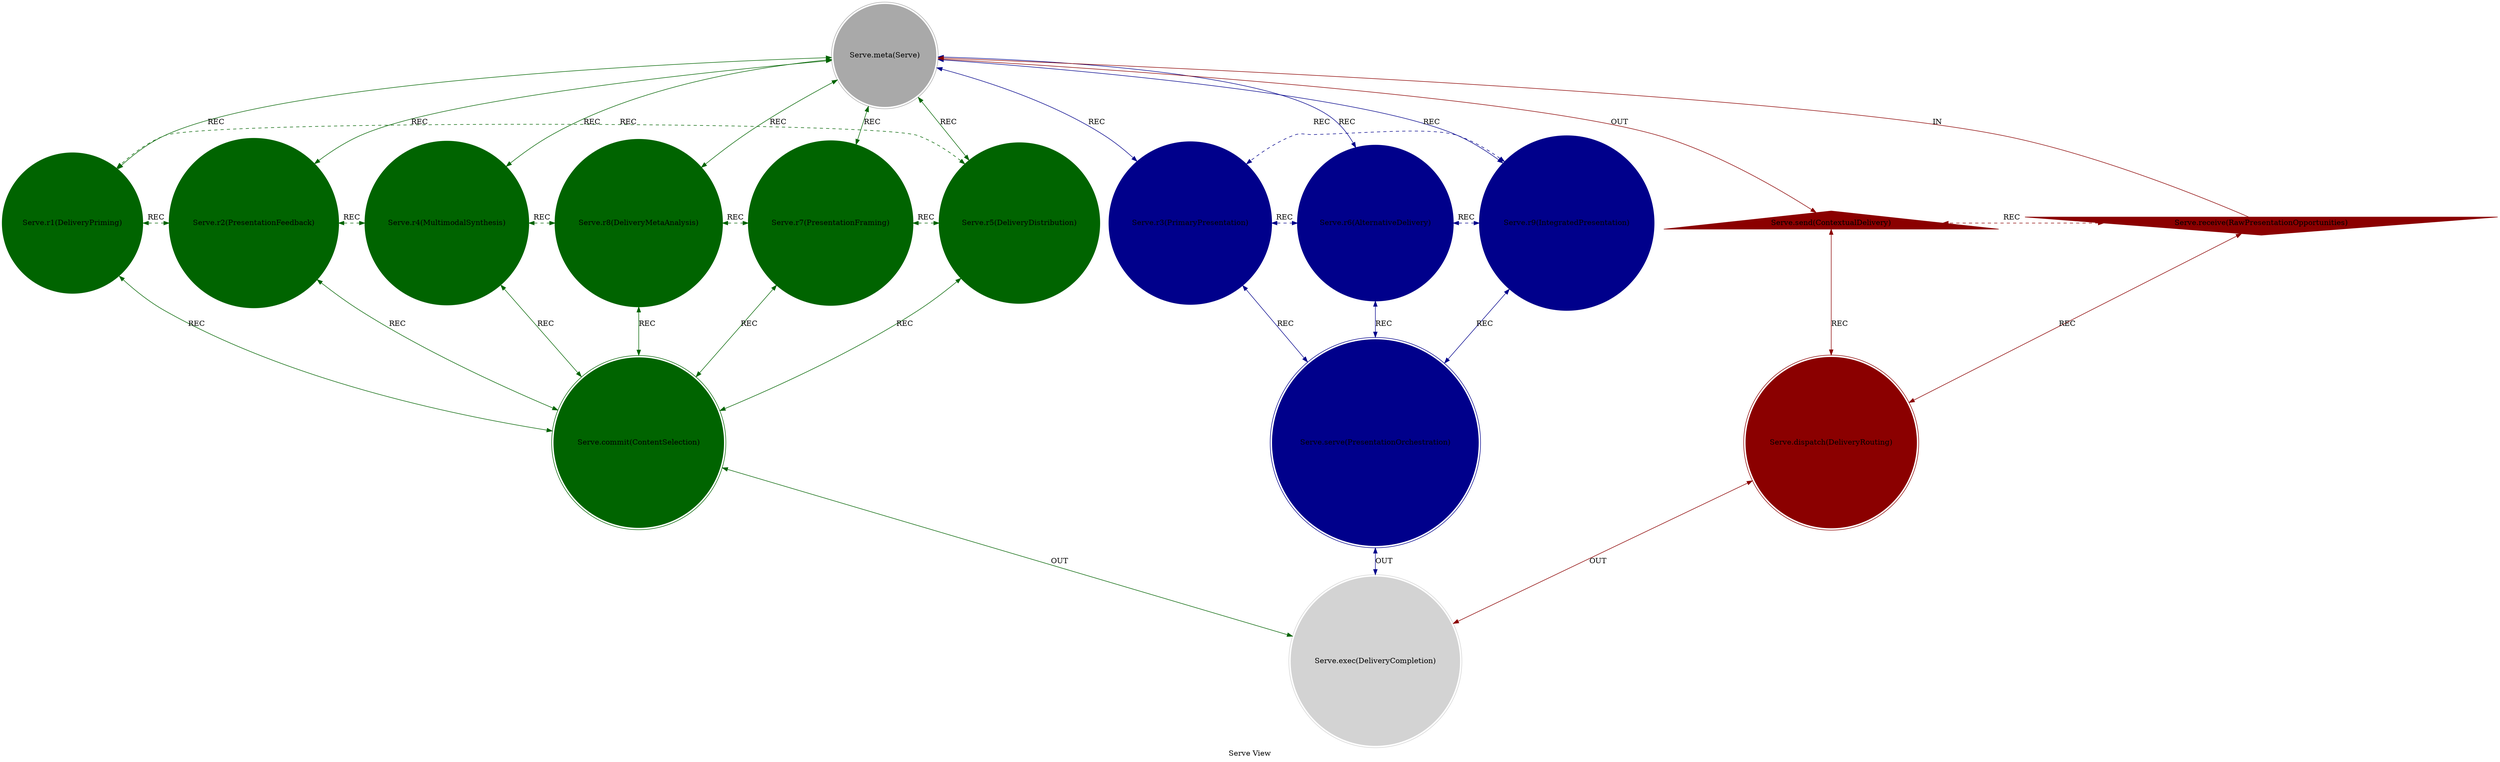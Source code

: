 strict digraph ServeView {
    style = filled;
    color = lightgray;
    node [shape = circle; style = filled; color = lightgreen;];
    edge [color = darkgray;];
    label = "Serve View";
    comment = "Presentation Operator for Contextual Delivery";
    
    spark_0_serve_view_t [label = "Serve.meta(Serve)";comment = "Abstract: The semantic field where potential meanings exist as quantum superpositions before contextual presentation.";shape = doublecircle;color = darkgray;];
    spark_1_serve_view_t [label = "Serve.r1(DeliveryPriming)";comment = "Initiation: Prepares meanings for presentation within specific contextual frames.";color = darkgreen;];
    spark_2_serve_view_t [label = "Serve.r2(PresentationFeedback)";comment = "Response: Adapts delivery based on audience reception and contextual cues.";color = darkgreen;];
    spark_4_serve_view_t [label = "Serve.r4(MultimodalSynthesis)";comment = "Integration: Blends delivery channels for coherent presentation across mediums.";color = darkgreen;];
    spark_8_serve_view_t [label = "Serve.r8(DeliveryMetaAnalysis)";comment = "Reflection: Examines presentation effectiveness and timing strategies.";color = darkgreen;];
    spark_7_serve_view_t [label = "Serve.r7(PresentationFraming)";comment = "Consolidation: Solidifies the delivery context and spatial arrangement.";color = darkgreen;];
    spark_5_serve_view_t [label = "Serve.r5(DeliveryDistribution)";comment = "Propagation: Spreads presentations across temporal and spatial domains.";color = darkgreen;];
    spark_3_serve_view_t [label = "Serve.r3(PrimaryPresentation)";comment = "Thesis: Asserts the dominant delivery mode and contextual frame.";color = darkblue;];
    spark_6_serve_view_t [label = "Serve.r6(AlternativeDelivery)";comment = "Antithesis: Challenges presentation conventions with unconventional timing and placement.";color = darkblue;];
    spark_9_serve_view_t [label = "Serve.r9(IntegratedPresentation)";comment = "Synthesis: Resolves delivery conflicts through adaptive contextual framing.";color = darkblue;];
    spark_a_serve_view_t [label = "Serve.receive(RawPresentationOpportunities)";comment = "Potential: Undelivered meanings awaiting contextual framing.";shape = invtriangle;color = darkred;];
    spark_b_serve_view_t [label = "Serve.send(ContextualDelivery)";comment = "Manifest: Meanings presented within appropriate spatiotemporal frames.";shape = triangle;color = darkred;];
    spark_c_serve_view_t [label = "Serve.dispatch(DeliveryRouting)";comment = "Why-Who: Determines which contexts receive which presentations and why.";shape = doublecircle;color = darkred;];
    spark_d_serve_view_t [label = "Serve.commit(ContentSelection)";comment = "What-How: Chooses specific meanings and delivery methods for presentation.";shape = doublecircle;color = darkgreen;];
    spark_e_serve_view_t [label = "Serve.serve(PresentationOrchestration)";comment = "When-Where: The core operator that contextualizes meanings in time and space.";shape = doublecircle;color = darkblue;];
    spark_f_serve_view_t [label = "Serve.exec(DeliveryCompletion)";comment = "Which-Closure: Finalizes presentations and closes contextual frames.";shape = doublecircle;color = lightgray;];
    
    spark_a_serve_view_t -> spark_0_serve_view_t [label = "IN"; comment = "Undelivered meanings enter the system as presentation opportunities awaiting contextual framing."; color = darkred; constraint = false;];
    spark_0_serve_view_t -> spark_b_serve_view_t [label = "OUT"; comment = "Contextualized presentations emerge ready for audience reception and interaction."; color = darkred;];
    spark_0_serve_view_t -> spark_3_serve_view_t [label = "REC"; comment = "Abstract meanings engage with primary presentation modes to establish delivery conventions."; color = darkblue; dir = both;];
    spark_0_serve_view_t -> spark_6_serve_view_t [label = "REC"; comment = "Potential deliveries interact with alternative presentation strategies to explore contextual variations."; color = darkblue; dir = both;];
    spark_0_serve_view_t -> spark_9_serve_view_t [label = "REC"; comment = "Presentation possibilities seek integrated delivery through adaptive contextual synthesis."; color = darkblue; dir = both;];
    spark_0_serve_view_t -> spark_1_serve_view_t [label = "REC"; comment = "Abstract context primes specific delivery initiation through presentation readiness activation."; color = darkgreen; dir = both;];
    spark_0_serve_view_t -> spark_2_serve_view_t [label = "REC"; comment = "Potential presentations engage response systems to adapt to contextual feedback."; color = darkgreen; dir = both;];
    spark_0_serve_view_t -> spark_4_serve_view_t [label = "REC"; comment = "Multiple delivery channels require integration for coherent multi-modal presentation."; color = darkgreen; dir = both;];
    spark_0_serve_view_t -> spark_8_serve_view_t [label = "REC"; comment = "Delivery processes reflect on their own timing and contextual effectiveness."; color = darkgreen; dir = both;];
    spark_0_serve_view_t -> spark_7_serve_view_t [label = "REC"; comment = "Selected presentations consolidate into stable delivery frames and spatial arrangements."; color = darkgreen; dir = both;];
    spark_0_serve_view_t -> spark_5_serve_view_t [label = "REC"; comment = "Stable presentations propagate across temporal sequences and spatial domains."; color = darkgreen; dir = both;];
    
    spark_a_serve_view_t -> spark_c_serve_view_t [label = "REC"; comment = "Presentation opportunities inform delivery routing by highlighting contextual possibilities."; color = darkred; dir = both;];
    spark_b_serve_view_t -> spark_c_serve_view_t [label = "REC"; comment = "Delivery outcomes refine routing decisions through audience reception feedback."; color = darkred; dir = both;];
    spark_1_serve_view_t -> spark_d_serve_view_t [label = "REC"; comment = "Delivery priming informs content selection by preparing specific contextual frames."; color = darkgreen; dir = both;];
    spark_2_serve_view_t -> spark_d_serve_view_t [label = "REC"; comment = "Presentation feedback guides content selection by revealing audience preferences and contextual fit."; color = darkgreen; dir = both;];
    spark_4_serve_view_t -> spark_d_serve_view_t [label = "REC"; comment = "Multi-modal capabilities enable selection of appropriate delivery channels and medium combinations."; color = darkgreen; dir = both;];
    spark_8_serve_view_t -> spark_d_serve_view_t [label = "REC"; comment = "Delivery reflection informs content selection by evaluating timing and contextual effectiveness."; color = darkgreen; dir = both;];
    spark_7_serve_view_t -> spark_d_serve_view_t [label = "REC"; comment = "Presentation framing reinforces content selection by stabilizing delivery contexts."; color = darkgreen; dir = both;];
    spark_5_serve_view_t -> spark_d_serve_view_t [label = "REC"; comment = "Distribution requirements influence content selection by considering propagation pathways."; color = darkgreen; dir = both;];
    spark_3_serve_view_t -> spark_e_serve_view_t [label = "REC"; comment = "Thesis presentations establish primary timing and spatial conventions for contextual delivery."; color = darkblue; dir = both;];
    spark_6_serve_view_t -> spark_e_serve_view_t [label = "REC"; comment = "Antithetical deliveries challenge conventional timing and placement, exploring contextual boundaries."; color = darkblue; dir = both;];
    spark_9_serve_view_t -> spark_e_serve_view_t [label = "REC"; comment = "Synthetic presentations integrate timing strategies and spatial arrangements for optimal delivery."; color = darkblue; dir = both;];
    
    spark_1_serve_view_t -> spark_2_serve_view_t [label = "REC"; comment = "Delivery priming enables adaptive response by preparing flexible presentation frameworks."; color = darkgreen; dir = both; style = dashed; constraint = false;];
    spark_2_serve_view_t -> spark_4_serve_view_t [label = "REC"; comment = "Response patterns drive integration needs as multiple delivery channels require coordination."; color = darkgreen; dir = both; style = dashed; constraint = false;];
    spark_4_serve_view_t -> spark_8_serve_view_t [label = "REC"; comment = "Integration complexity prompts reflection on delivery timing and contextual effectiveness."; color = darkgreen; dir = both; style = dashed; constraint = false;];
    spark_8_serve_view_t -> spark_7_serve_view_t [label = "REC"; comment = "Reflective insights enable consolidation by identifying optimal presentation frames and timing."; color = darkgreen; dir = both; style = dashed; constraint = false;];
    spark_7_serve_view_t -> spark_5_serve_view_t [label = "REC"; comment = "Consolidated presentations require propagation across temporal sequences and spatial domains."; color = darkgreen; dir = both; style = dashed; constraint = false;];
    spark_5_serve_view_t -> spark_1_serve_view_t [label = "REC"; comment = "Propagated deliveries create new priming opportunities, initiating further presentation cycles."; color = darkgreen; dir = both; style = dashed; constraint = false;];
    spark_3_serve_view_t -> spark_6_serve_view_t [label = "REC"; comment = "Conventional presentations naturally generate alternative deliveries through contextual tension."; color = darkblue; dir = both; style = dashed; constraint = false;];
    spark_6_serve_view_t -> spark_9_serve_view_t [label = "REC"; comment = "Delivery conflicts drive toward synthetic resolution through adaptive contextual framing."; color = darkblue; dir = both; style = dashed; constraint = false;];
    spark_9_serve_view_t -> spark_3_serve_view_t [label = "REC"; comment = "Synthetic deliveries become new conventions, advancing presentation strategy evolution."; color = darkblue; dir = both; style = dashed; constraint = false;];
    spark_a_serve_view_t -> spark_b_serve_view_t [label = "REC"; comment = "Undelivered potential and contextualized manifestation exist in dynamic equilibrium."; color = darkred; dir = both; style = dashed; constraint = false;];
    
    spark_c_serve_view_t -> spark_f_serve_view_t [label = "OUT"; comment = "Delivery routing culminates in presentation completion by defining contextual boundaries."; color = darkred; dir = both;];
    spark_d_serve_view_t -> spark_f_serve_view_t [label = "OUT"; comment = "Content selection achieves delivery completion through finalized presentation choices."; color = darkgreen; dir = both;];
    spark_e_serve_view_t -> spark_f_serve_view_t [label = "OUT"; comment = "Presentation orchestration completes delivery through contextual manifestation in time and space."; color = darkblue; dir = both;];
}
